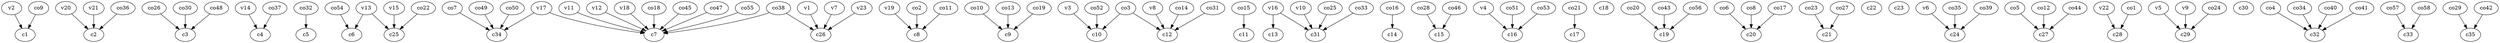 strict digraph  {
c1;
c2;
c3;
c4;
c5;
c6;
c7;
c8;
c9;
c10;
c11;
c12;
c13;
c14;
c15;
c16;
c17;
c18;
c19;
c20;
c21;
c22;
c23;
c24;
c25;
c26;
c27;
c28;
c29;
c30;
c31;
c32;
c33;
c34;
c35;
v1;
v2;
v3;
v4;
v5;
v6;
v7;
v8;
v9;
v10;
v11;
v12;
v13;
v14;
v15;
v16;
v17;
v18;
v19;
v20;
v21;
v22;
v23;
co1;
co2;
co3;
co4;
co5;
co6;
co7;
co8;
co9;
co10;
co11;
co12;
co13;
co14;
co15;
co16;
co17;
co18;
co19;
co20;
co21;
co22;
co23;
co24;
co25;
co26;
co27;
co28;
co29;
co30;
co31;
co32;
co33;
co34;
co35;
co36;
co37;
co38;
co39;
co40;
co41;
co42;
co43;
co44;
co45;
co46;
co47;
co48;
co49;
co50;
co51;
co52;
co53;
co54;
co55;
co56;
co57;
co58;
v1 -> c26  [weight=1];
v2 -> c1  [weight=1];
v3 -> c10  [weight=1];
v4 -> c16  [weight=1];
v5 -> c29  [weight=1];
v6 -> c24  [weight=1];
v7 -> c26  [weight=1];
v8 -> c12  [weight=1];
v9 -> c29  [weight=1];
v10 -> c31  [weight=1];
v11 -> c7  [weight=1];
v12 -> c7  [weight=1];
v13 -> c6  [weight=1];
v13 -> c25  [weight=1];
v14 -> c4  [weight=1];
v15 -> c25  [weight=1];
v16 -> c13  [weight=1];
v16 -> c31  [weight=1];
v17 -> c34  [weight=1];
v17 -> c7  [weight=1];
v18 -> c7  [weight=1];
v19 -> c8  [weight=1];
v20 -> c2  [weight=1];
v21 -> c2  [weight=1];
v22 -> c28  [weight=1];
v23 -> c26  [weight=1];
co1 -> c28  [weight=1];
co2 -> c8  [weight=1];
co3 -> c10  [weight=1];
co3 -> c12  [weight=1];
co4 -> c32  [weight=1];
co5 -> c27  [weight=1];
co6 -> c20  [weight=1];
co7 -> c34  [weight=1];
co8 -> c20  [weight=1];
co9 -> c1  [weight=1];
co10 -> c9  [weight=1];
co11 -> c8  [weight=1];
co12 -> c27  [weight=1];
co13 -> c9  [weight=1];
co14 -> c12  [weight=1];
co15 -> c11  [weight=1];
co16 -> c14  [weight=1];
co17 -> c20  [weight=1];
co18 -> c7  [weight=1];
co19 -> c9  [weight=1];
co20 -> c19  [weight=1];
co21 -> c17  [weight=1];
co22 -> c25  [weight=1];
co23 -> c21  [weight=1];
co24 -> c29  [weight=1];
co25 -> c31  [weight=1];
co26 -> c3  [weight=1];
co27 -> c21  [weight=1];
co28 -> c15  [weight=1];
co29 -> c35  [weight=1];
co30 -> c3  [weight=1];
co31 -> c12  [weight=1];
co32 -> c5  [weight=1];
co33 -> c31  [weight=1];
co34 -> c32  [weight=1];
co35 -> c24  [weight=1];
co36 -> c2  [weight=1];
co37 -> c4  [weight=1];
co38 -> c7  [weight=1];
co38 -> c26  [weight=1];
co39 -> c24  [weight=1];
co40 -> c32  [weight=1];
co41 -> c32  [weight=1];
co42 -> c35  [weight=1];
co43 -> c19  [weight=1];
co44 -> c27  [weight=1];
co45 -> c7  [weight=1];
co46 -> c15  [weight=1];
co47 -> c7  [weight=1];
co48 -> c3  [weight=1];
co49 -> c34  [weight=1];
co50 -> c34  [weight=1];
co51 -> c16  [weight=1];
co52 -> c10  [weight=1];
co53 -> c16  [weight=1];
co54 -> c6  [weight=1];
co55 -> c7  [weight=1];
co56 -> c19  [weight=1];
co57 -> c33  [weight=1];
co58 -> c33  [weight=1];
}
